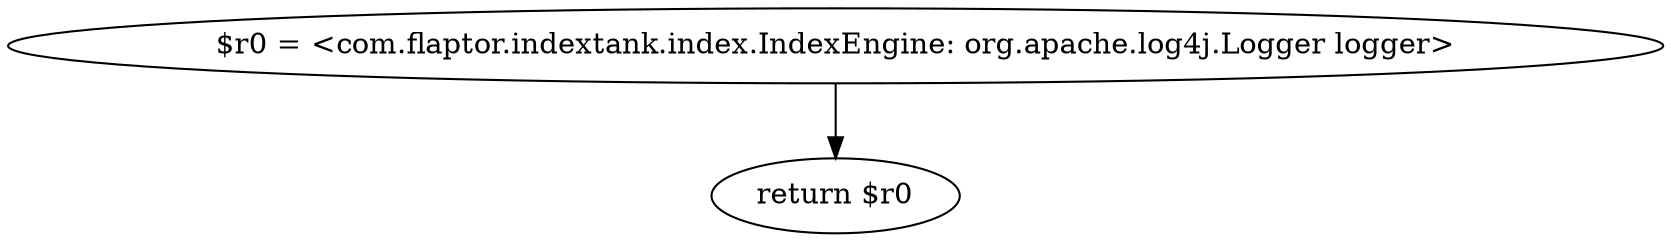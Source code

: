 digraph "unitGraph" {
    "$r0 = <com.flaptor.indextank.index.IndexEngine: org.apache.log4j.Logger logger>"
    "return $r0"
    "$r0 = <com.flaptor.indextank.index.IndexEngine: org.apache.log4j.Logger logger>"->"return $r0";
}
